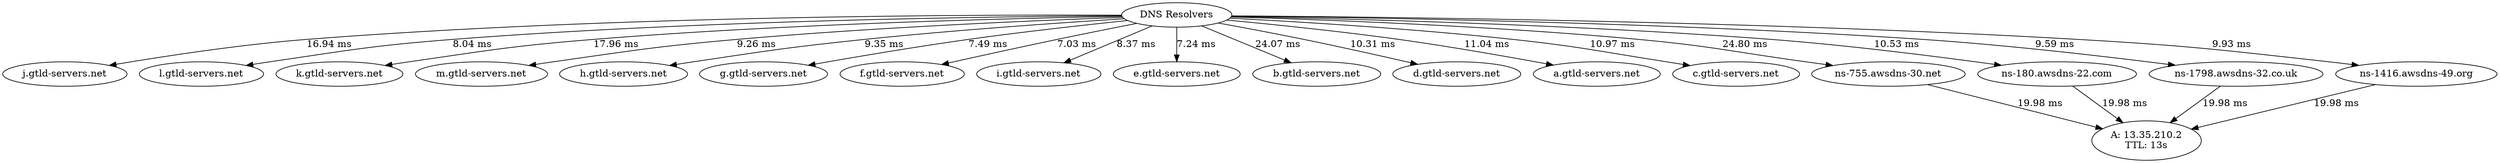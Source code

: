 digraph {
	graph [bb="0,0,3020.8,234.98"];
	node [label="\N"];
	Root	[height=0.5,
		label="DNS Resolvers",
		pos="1416.4,216.98",
		width=1.8956];
	"j.gtld-servers.net"	[height=0.5,
		pos="73.359,128.48",
		width=2.0378];
	Root -> "j.gtld-servers.net"	[label="16.94 ms",
		lp="396.86,172.73",
		pos="e,126.87,141.22 1347.7,216.66 1180.3,217.66 738.15,216.41 371.36,180.98 290.35,173.16 198.19,155.93 138.08,143.55"];
	"l.gtld-servers.net"	[height=0.5,
		pos="238.36,128.48",
		width=2.0378];
	Root -> "l.gtld-servers.net"	[label="8.04 ms",
		lp="566.23,172.73",
		pos="e,292.46,140.95 1347.8,215.87 1200.3,215.06 842.4,209.97 544.11,180.98 460.51,172.86 365.23,155.5 303.57,143.19"];
	"k.gtld-servers.net"	[height=0.5,
		pos="405.36,128.48",
		width=2.0946];
	Root -> "k.gtld-servers.net"	[label="17.96 ms",
		lp="735.86,172.73",
		pos="e,460.72,141.05 1348,215 1221.8,212.65 943.52,204.98 710.36,180.98 627.63,172.47 533.38,155.41 471.82,143.26"];
	"m.gtld-servers.net"	[height=0.5,
		pos="577.36,128.48",
		width=2.1799];
	Root -> "m.gtld-servers.net"	[label="9.26 ms",
		lp="903.23,172.73",
		pos="e,635.06,140.91 1349,213.6 1247.4,209.54 1048.8,199.84 881.11,180.98 784.61,170.14 760.99,163.36 665.36,146.48 659.08,145.37 652.55,\
144.18 646.02,142.97"];
	"h.gtld-servers.net"	[height=0.5,
		pos="749.36,128.48",
		width=2.0946];
	Root -> "h.gtld-servers.net"	[label="9.35 ms",
		lp="1054.2,172.73",
		pos="e,805.1,140.84 1350.6,211.64 1273.9,206.19 1143.5,195.75 1032.1,180.98 943.67,169.26 922.05,162.9 834.36,146.48 828.44,145.38 822.3,\
144.2 816.15,143"];
	"g.gtld-servers.net"	[height=0.5,
		pos="918.36,128.48",
		width=2.0946];
	Root -> "g.gtld-servers.net"	[label="7.49 ms",
		lp="1183.2,172.73",
		pos="e,970.71,141.74 1354.8,208.82 1303,202.48 1227,192.47 1161.1,180.98 1099.9,170.3 1030.6,155.31 981.73,144.25"];
	"f.gtld-servers.net"	[height=0.5,
		pos="1085.4,128.48",
		width=2.052];
	Root -> "f.gtld-servers.net"	[label="7.03 ms",
		lp="1292.2,172.73",
		pos="e,1131.5,142.87 1366.2,204.45 1337.9,197.84 1302,189.23 1270.1,180.98 1227.2,169.86 1178.9,156.37 1142.5,145.99"];
	"i.gtld-servers.net"	[height=0.5,
		pos="1250.4,128.48",
		width=2.0378];
	Root -> "i.gtld-servers.net"	[label="8.37 ms",
		lp="1370.4,172.73",
		pos="e,1280.6,145.25 1386.7,200.52 1359.9,186.56 1320.3,165.92 1290.6,150.48"];
	"e.gtld-servers.net"	[height=0.5,
		pos="1416.4,128.48",
		width=2.0804];
	Root -> "e.gtld-servers.net"	[label="7.24 ms",
		lp="1438.5,172.73",
		pos="e,1416.4,146.83 1416.4,198.89 1416.4,187.24 1416.4,171.53 1416.4,158"];
	"b.gtld-servers.net"	[height=0.5,
		pos="1584.4,128.48",
		width=2.0946];
	Root -> "b.gtld-servers.net"	[label="24.07 ms",
		lp="1540.9,172.73",
		pos="e,1553.7,145.25 1446.4,200.52 1473.5,186.56 1513.6,165.92 1543.6,150.48"];
	"d.gtld-servers.net"	[height=0.5,
		pos="1753.4,128.48",
		width=2.0946];
	Root -> "d.gtld-servers.net"	[label="10.31 ms",
		lp="1656.5,172.73",
		pos="e,1707.3,143.15 1468.2,204.89 1498.1,198.31 1536.5,189.59 1570.4,180.98 1612.8,170.19 1660.5,156.74 1696.5,146.29"];
	"a.gtld-servers.net"	[height=0.5,
		pos="1921.4,128.48",
		width=2.0804];
	Root -> "a.gtld-servers.net"	[label="11.04 ms",
		lp="1796.2,172.73",
		pos="e,1870.3,142.02 1479.1,209.42 1533.9,203.3 1615.7,193.28 1686.4,180.98 1745.4,170.71 1812.1,155.77 1859.3,144.63"];
	"c.gtld-servers.net"	[height=0.5,
		pos="2089.4,128.48",
		width=2.0804];
	Root -> "c.gtld-servers.net"	[label="10.97 ms",
		lp="1944.1,172.73",
		pos="e,2033.8,140.81 1482.8,212.43 1564,207.59 1705.2,197.6 1825.4,180.98 1906,169.83 1925.4,162.23 2005.4,146.48 2011,145.38 2016.8,\
144.22 2022.6,143.06"];
	"ns-755.awsdns-30.net"	[height=0.5,
		pos="2274.4,128.48",
		width=2.5496];
	Root -> "ns-755.awsdns-30.net"	[label="24.80 ms",
		lp="2106.9,172.73",
		pos="e,2212.1,142.14 1483.9,214.06 1588.9,210.56 1797.5,201.5 1973.4,180.98 2051.6,171.86 2140.3,155.99 2201.1,144.27"];
	"ns-180.awsdns-22.com"	[height=0.5,
		pos="2481.4,128.48",
		width=2.6917];
	Root -> "ns-180.awsdns-22.com"	[label="10.53 ms",
		lp="2295.1,172.73",
		pos="e,2413.5,141.75 1484.5,214.82 1612.5,212.16 1897.5,203.98 2136.4,180.98 2228,172.16 2332.5,155.65 2402.2,143.7"];
	"ns-1798.awsdns-32.co.uk"	[height=0.5,
		pos="2702.4,128.48",
		width=2.9334];
	Root -> "ns-1798.awsdns-32.co.uk"	[label="9.59 ms",
		lp="2492.4,172.73",
		pos="e,2628.7,141.78 1484.8,215.49 1636.4,213.93 2011.5,207.47 2324.4,180.98 2425.6,172.41 2541.3,155.61 2617.7,143.53"];
	"ns-1416.awsdns-49.org"	[height=0.5,
		pos="2923.4,128.48",
		width=2.7059];
	Root -> "ns-1416.awsdns-49.org"	[label="9.93 ms",
		lp="2705.3,172.73",
		pos="e,2852.7,141.26 1484.8,215.78 1658.1,214.85 2128,209.66 2518.4,180.98 2651.8,171.18 2684.8,164.75 2817.4,146.48 2825.2,145.4 2833.4,\
144.2 2841.6,142.97"];
	"13.35.210.2"	[height=0.80532,
		label="A: 13.35.210.2
TTL: 13s",
		pos="2591.4,28.991",
		width=1.9347];
	"ns-755.awsdns-30.net" -> "13.35.210.2"	[label="19.98 ms",
		lp="2458.4,84.233",
		pos="e,2536,47.03 2322.2,112.78 2376.1,96.181 2464.3,69.059 2525,50.41"];
	"ns-180.awsdns-22.com" -> "13.35.210.2"	[label="19.98 ms",
		lp="2561.9,84.233",
		pos="e,2562.5,55.566 2500.5,110.5 2515.2,97.468 2536,79.068 2553.9,63.148"];
	"ns-1798.awsdns-32.co.uk" -> "13.35.210.2"	[label="19.98 ms",
		lp="2685.6,84.233",
		pos="e,2620.5,55.566 2683,110.5 2668.2,97.468 2647.2,79.068 2629.1,63.148"];
	"ns-1416.awsdns-49.org" -> "13.35.210.2"	[label="19.98 ms",
		lp="2822.4,84.233",
		pos="e,2647.5,46.489 2872.9,112.68 2815.6,95.832 2721.7,68.256 2658.2,49.629"];
}
